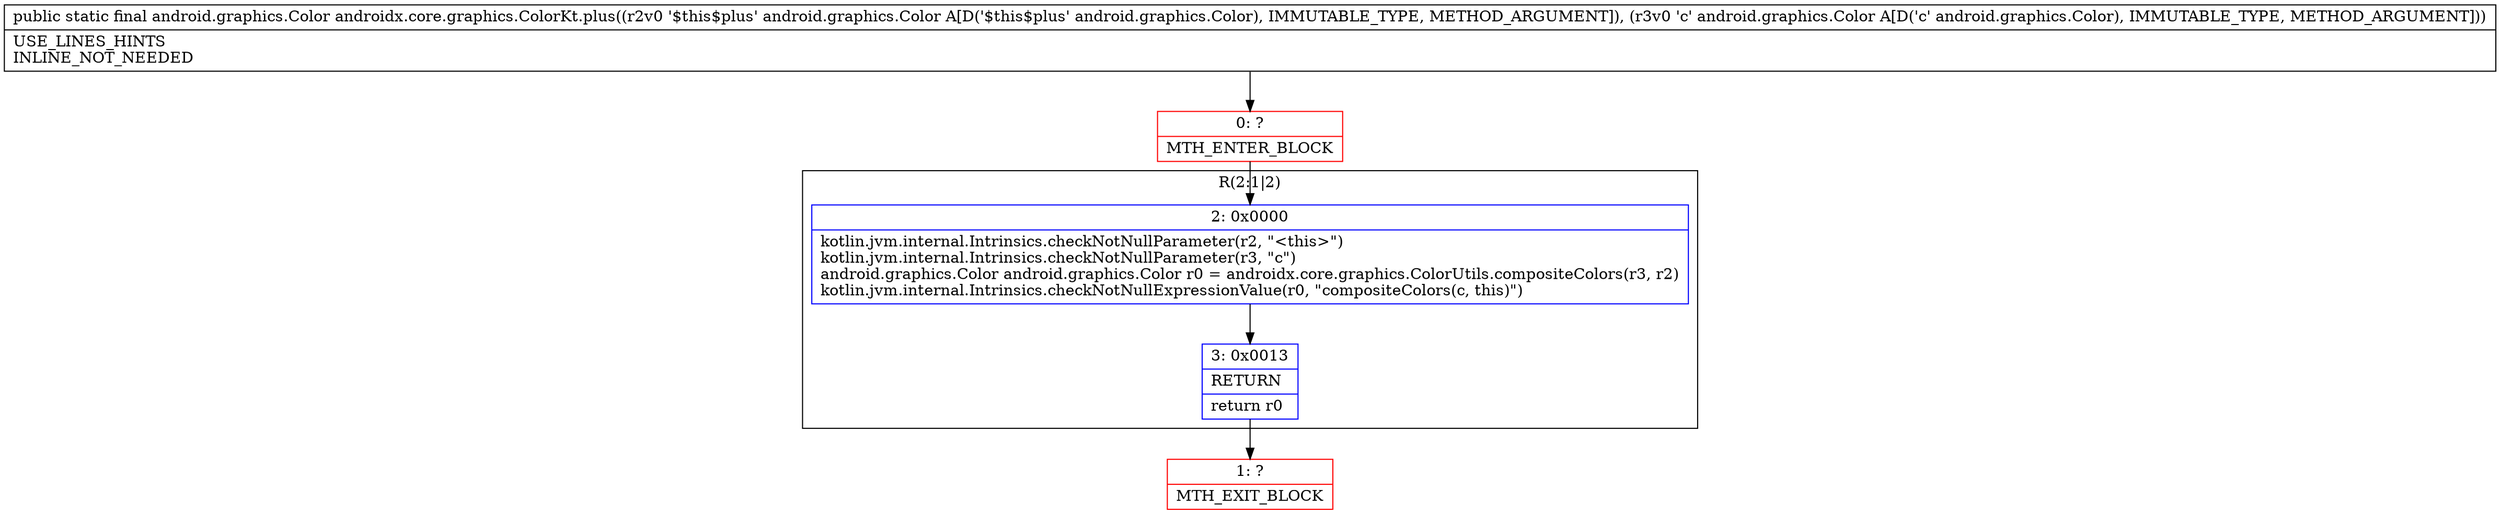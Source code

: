 digraph "CFG forandroidx.core.graphics.ColorKt.plus(Landroid\/graphics\/Color;Landroid\/graphics\/Color;)Landroid\/graphics\/Color;" {
subgraph cluster_Region_50241796 {
label = "R(2:1|2)";
node [shape=record,color=blue];
Node_2 [shape=record,label="{2\:\ 0x0000|kotlin.jvm.internal.Intrinsics.checkNotNullParameter(r2, \"\<this\>\")\lkotlin.jvm.internal.Intrinsics.checkNotNullParameter(r3, \"c\")\landroid.graphics.Color android.graphics.Color r0 = androidx.core.graphics.ColorUtils.compositeColors(r3, r2)\lkotlin.jvm.internal.Intrinsics.checkNotNullExpressionValue(r0, \"compositeColors(c, this)\")\l}"];
Node_3 [shape=record,label="{3\:\ 0x0013|RETURN\l|return r0\l}"];
}
Node_0 [shape=record,color=red,label="{0\:\ ?|MTH_ENTER_BLOCK\l}"];
Node_1 [shape=record,color=red,label="{1\:\ ?|MTH_EXIT_BLOCK\l}"];
MethodNode[shape=record,label="{public static final android.graphics.Color androidx.core.graphics.ColorKt.plus((r2v0 '$this$plus' android.graphics.Color A[D('$this$plus' android.graphics.Color), IMMUTABLE_TYPE, METHOD_ARGUMENT]), (r3v0 'c' android.graphics.Color A[D('c' android.graphics.Color), IMMUTABLE_TYPE, METHOD_ARGUMENT]))  | USE_LINES_HINTS\lINLINE_NOT_NEEDED\l}"];
MethodNode -> Node_0;Node_2 -> Node_3;
Node_3 -> Node_1;
Node_0 -> Node_2;
}

